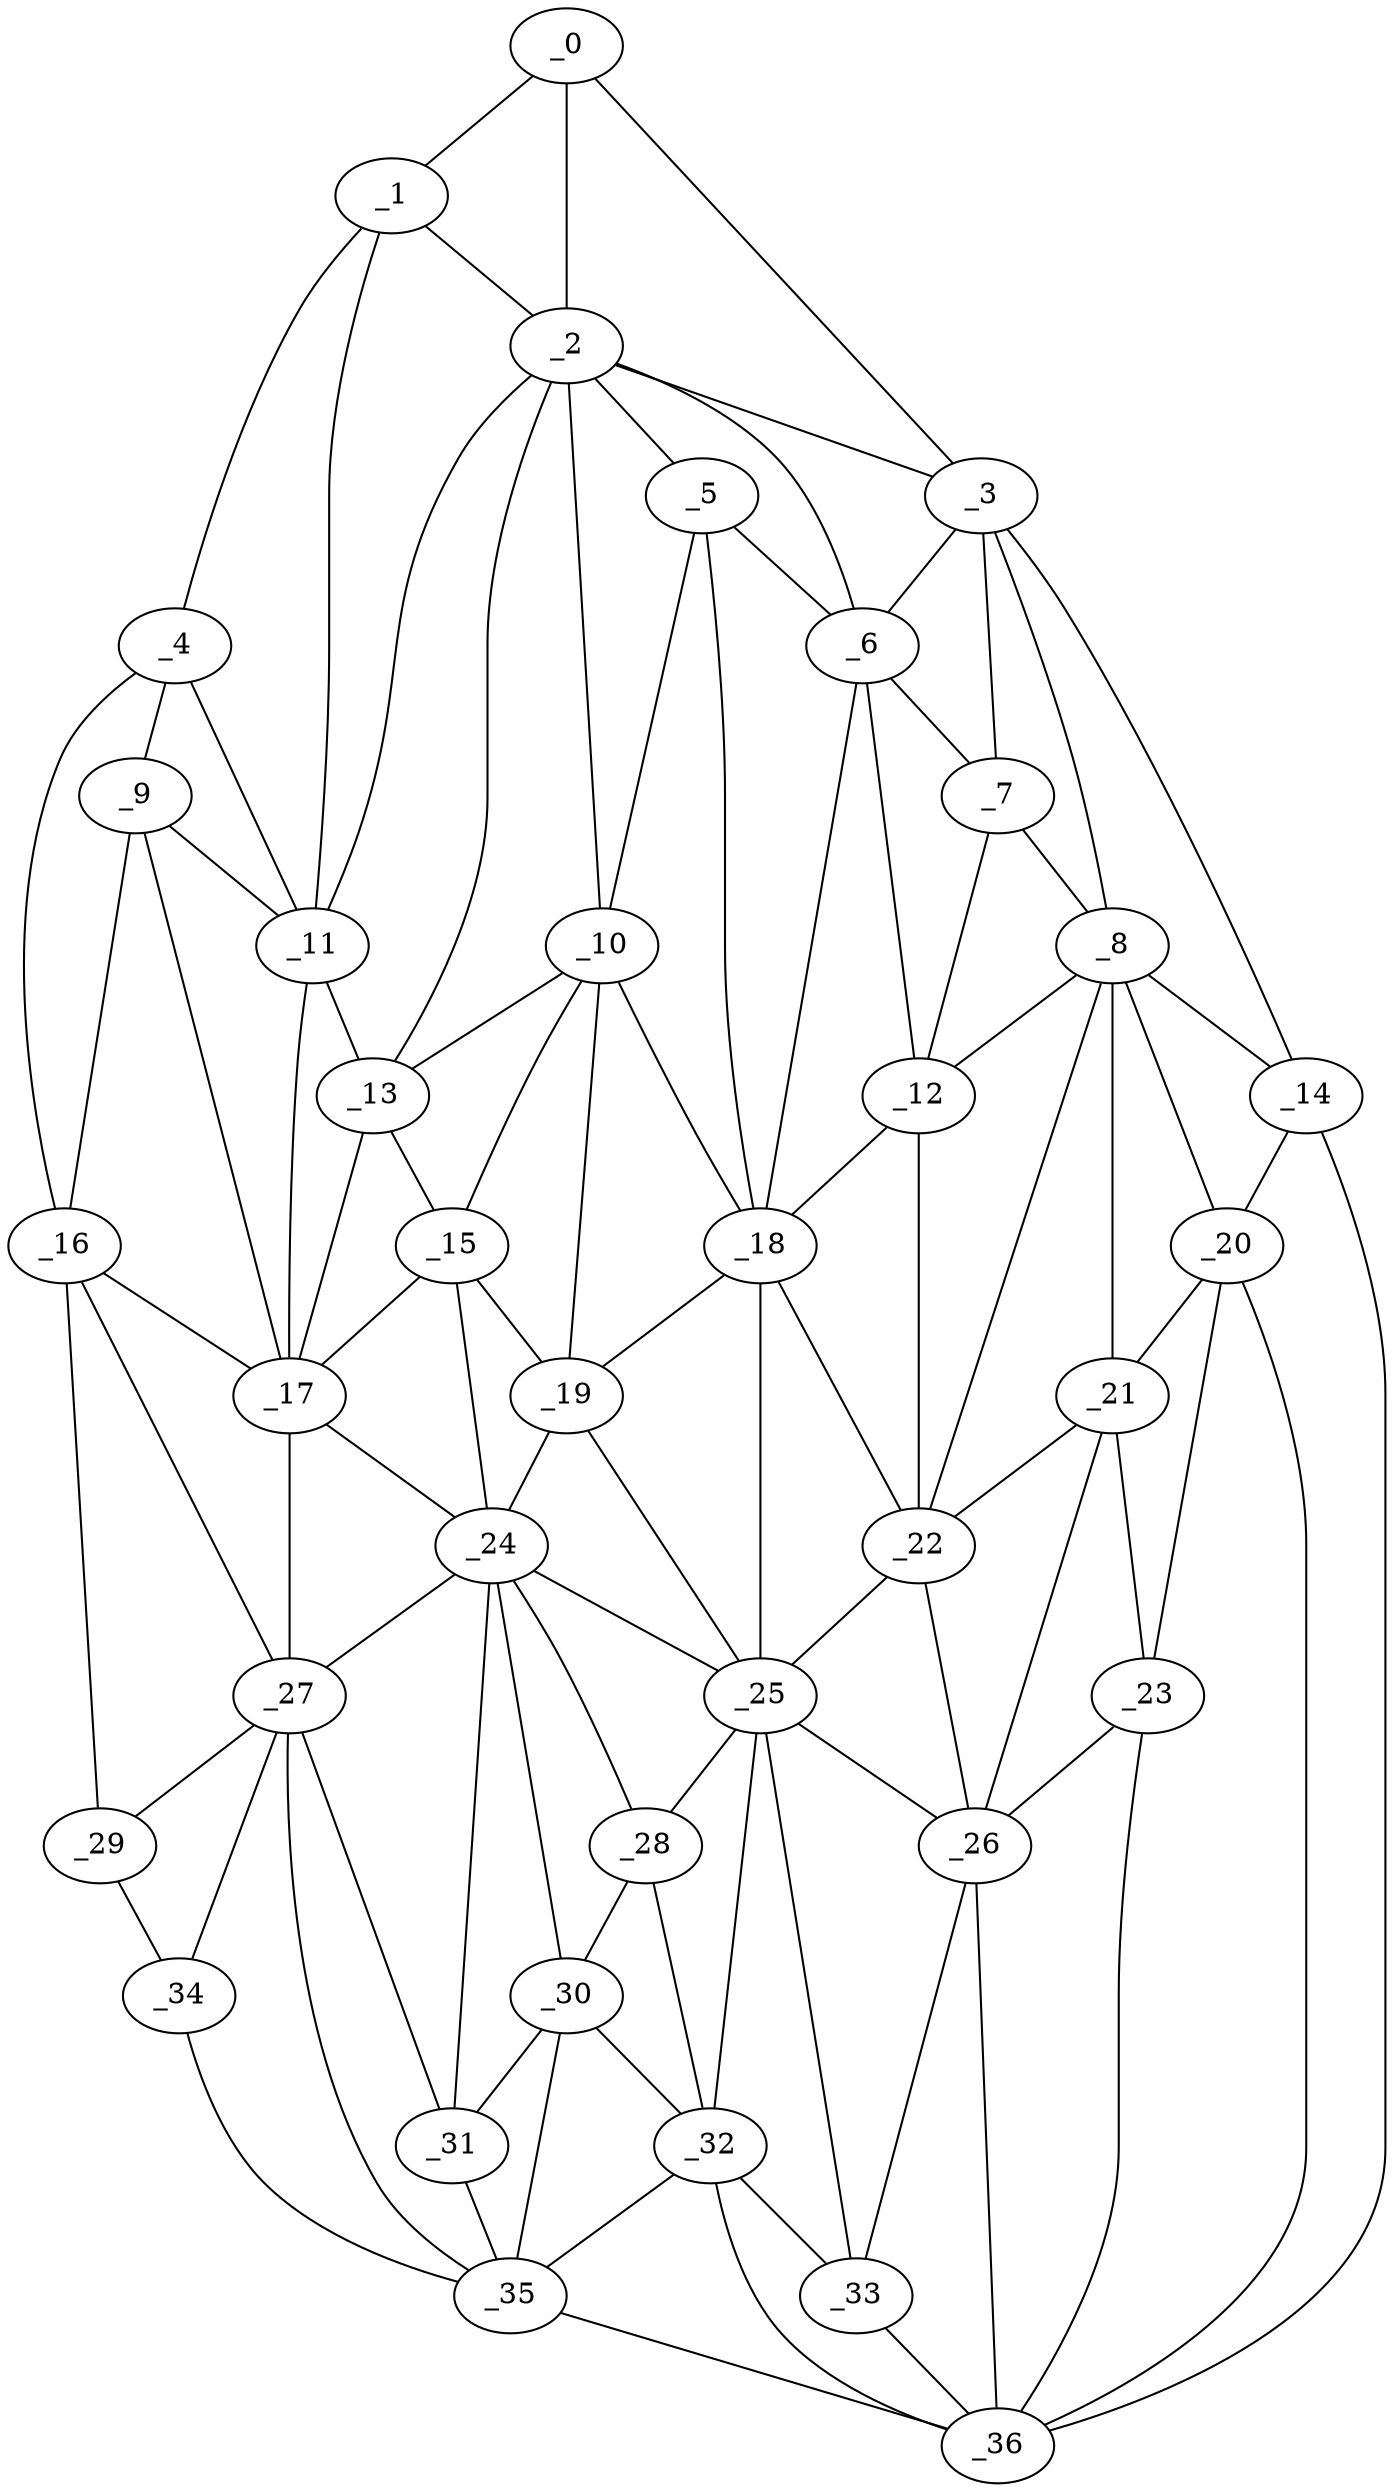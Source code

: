 graph "obj39__300.gxl" {
	_0	 [x=20,
		y=43];
	_1	 [x=23,
		y=28];
	_0 -- _1	 [valence=1];
	_2	 [x=23,
		y=50];
	_0 -- _2	 [valence=2];
	_3	 [x=28,
		y=93];
	_0 -- _3	 [valence=1];
	_1 -- _2	 [valence=2];
	_4	 [x=48,
		y=13];
	_1 -- _4	 [valence=1];
	_11	 [x=60,
		y=38];
	_1 -- _11	 [valence=1];
	_2 -- _3	 [valence=2];
	_5	 [x=54,
		y=67];
	_2 -- _5	 [valence=2];
	_6	 [x=54,
		y=73];
	_2 -- _6	 [valence=2];
	_10	 [x=59,
		y=60];
	_2 -- _10	 [valence=2];
	_2 -- _11	 [valence=2];
	_13	 [x=62,
		y=49];
	_2 -- _13	 [valence=2];
	_3 -- _6	 [valence=1];
	_7	 [x=54,
		y=82];
	_3 -- _7	 [valence=2];
	_8	 [x=55,
		y=99];
	_3 -- _8	 [valence=2];
	_14	 [x=64,
		y=125];
	_3 -- _14	 [valence=1];
	_9	 [x=57,
		y=9];
	_4 -- _9	 [valence=2];
	_4 -- _11	 [valence=2];
	_16	 [x=69,
		y=2];
	_4 -- _16	 [valence=1];
	_5 -- _6	 [valence=1];
	_5 -- _10	 [valence=1];
	_18	 [x=73,
		y=74];
	_5 -- _18	 [valence=2];
	_6 -- _7	 [valence=1];
	_12	 [x=60,
		y=82];
	_6 -- _12	 [valence=2];
	_6 -- _18	 [valence=1];
	_7 -- _8	 [valence=1];
	_7 -- _12	 [valence=2];
	_8 -- _12	 [valence=2];
	_8 -- _14	 [valence=1];
	_20	 [x=75,
		y=112];
	_8 -- _20	 [valence=2];
	_21	 [x=78,
		y=103];
	_8 -- _21	 [valence=1];
	_22	 [x=79,
		y=86];
	_8 -- _22	 [valence=2];
	_9 -- _11	 [valence=1];
	_9 -- _16	 [valence=1];
	_17	 [x=69,
		y=40];
	_9 -- _17	 [valence=2];
	_10 -- _13	 [valence=2];
	_15	 [x=66,
		y=51];
	_10 -- _15	 [valence=1];
	_10 -- _18	 [valence=2];
	_19	 [x=75,
		y=66];
	_10 -- _19	 [valence=2];
	_11 -- _13	 [valence=2];
	_11 -- _17	 [valence=2];
	_12 -- _18	 [valence=2];
	_12 -- _22	 [valence=1];
	_13 -- _15	 [valence=2];
	_13 -- _17	 [valence=1];
	_14 -- _20	 [valence=2];
	_36	 [x=112,
		y=96];
	_14 -- _36	 [valence=1];
	_15 -- _17	 [valence=2];
	_15 -- _19	 [valence=2];
	_24	 [x=88,
		y=50];
	_15 -- _24	 [valence=2];
	_16 -- _17	 [valence=2];
	_27	 [x=102,
		y=22];
	_16 -- _27	 [valence=2];
	_29	 [x=108,
		y=9];
	_16 -- _29	 [valence=1];
	_17 -- _24	 [valence=2];
	_17 -- _27	 [valence=2];
	_18 -- _19	 [valence=1];
	_18 -- _22	 [valence=2];
	_25	 [x=89,
		y=58];
	_18 -- _25	 [valence=1];
	_19 -- _24	 [valence=2];
	_19 -- _25	 [valence=2];
	_20 -- _21	 [valence=2];
	_23	 [x=84,
		y=104];
	_20 -- _23	 [valence=2];
	_20 -- _36	 [valence=1];
	_21 -- _22	 [valence=2];
	_21 -- _23	 [valence=2];
	_26	 [x=91,
		y=94];
	_21 -- _26	 [valence=2];
	_22 -- _25	 [valence=2];
	_22 -- _26	 [valence=1];
	_23 -- _26	 [valence=2];
	_23 -- _36	 [valence=2];
	_24 -- _25	 [valence=1];
	_24 -- _27	 [valence=2];
	_28	 [x=102,
		y=52];
	_24 -- _28	 [valence=2];
	_30	 [x=109,
		y=46];
	_24 -- _30	 [valence=1];
	_31	 [x=110,
		y=30];
	_24 -- _31	 [valence=2];
	_25 -- _26	 [valence=2];
	_25 -- _28	 [valence=1];
	_32	 [x=110,
		y=55];
	_25 -- _32	 [valence=1];
	_33	 [x=110,
		y=91];
	_25 -- _33	 [valence=2];
	_26 -- _33	 [valence=1];
	_26 -- _36	 [valence=2];
	_27 -- _29	 [valence=1];
	_27 -- _31	 [valence=1];
	_34	 [x=112,
		y=14];
	_27 -- _34	 [valence=2];
	_35	 [x=112,
		y=24];
	_27 -- _35	 [valence=1];
	_28 -- _30	 [valence=1];
	_28 -- _32	 [valence=2];
	_29 -- _34	 [valence=1];
	_30 -- _31	 [valence=2];
	_30 -- _32	 [valence=1];
	_30 -- _35	 [valence=2];
	_31 -- _35	 [valence=1];
	_32 -- _33	 [valence=2];
	_32 -- _35	 [valence=2];
	_32 -- _36	 [valence=2];
	_33 -- _36	 [valence=1];
	_34 -- _35	 [valence=1];
	_35 -- _36	 [valence=1];
}
